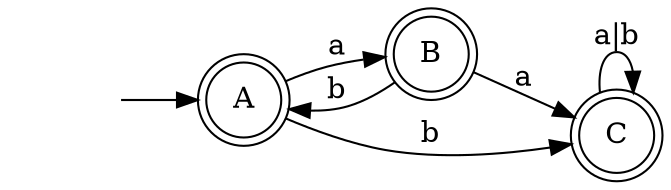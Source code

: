 digraph Lenguaje2 {

	Inicial[shape = plaintext, label = ""];
	rankdir = LR;
	A [shape = doublecircle];
	B [shape = doublecircle];
	C [shape = doublecircle];

	Inicial -> A;
	A -> B [label = "a"];
	A -> C [label = "b"];
	B -> C [label = "a"];
	B -> A [label = "b"];
	C -> C [label = "a|b"];

}

